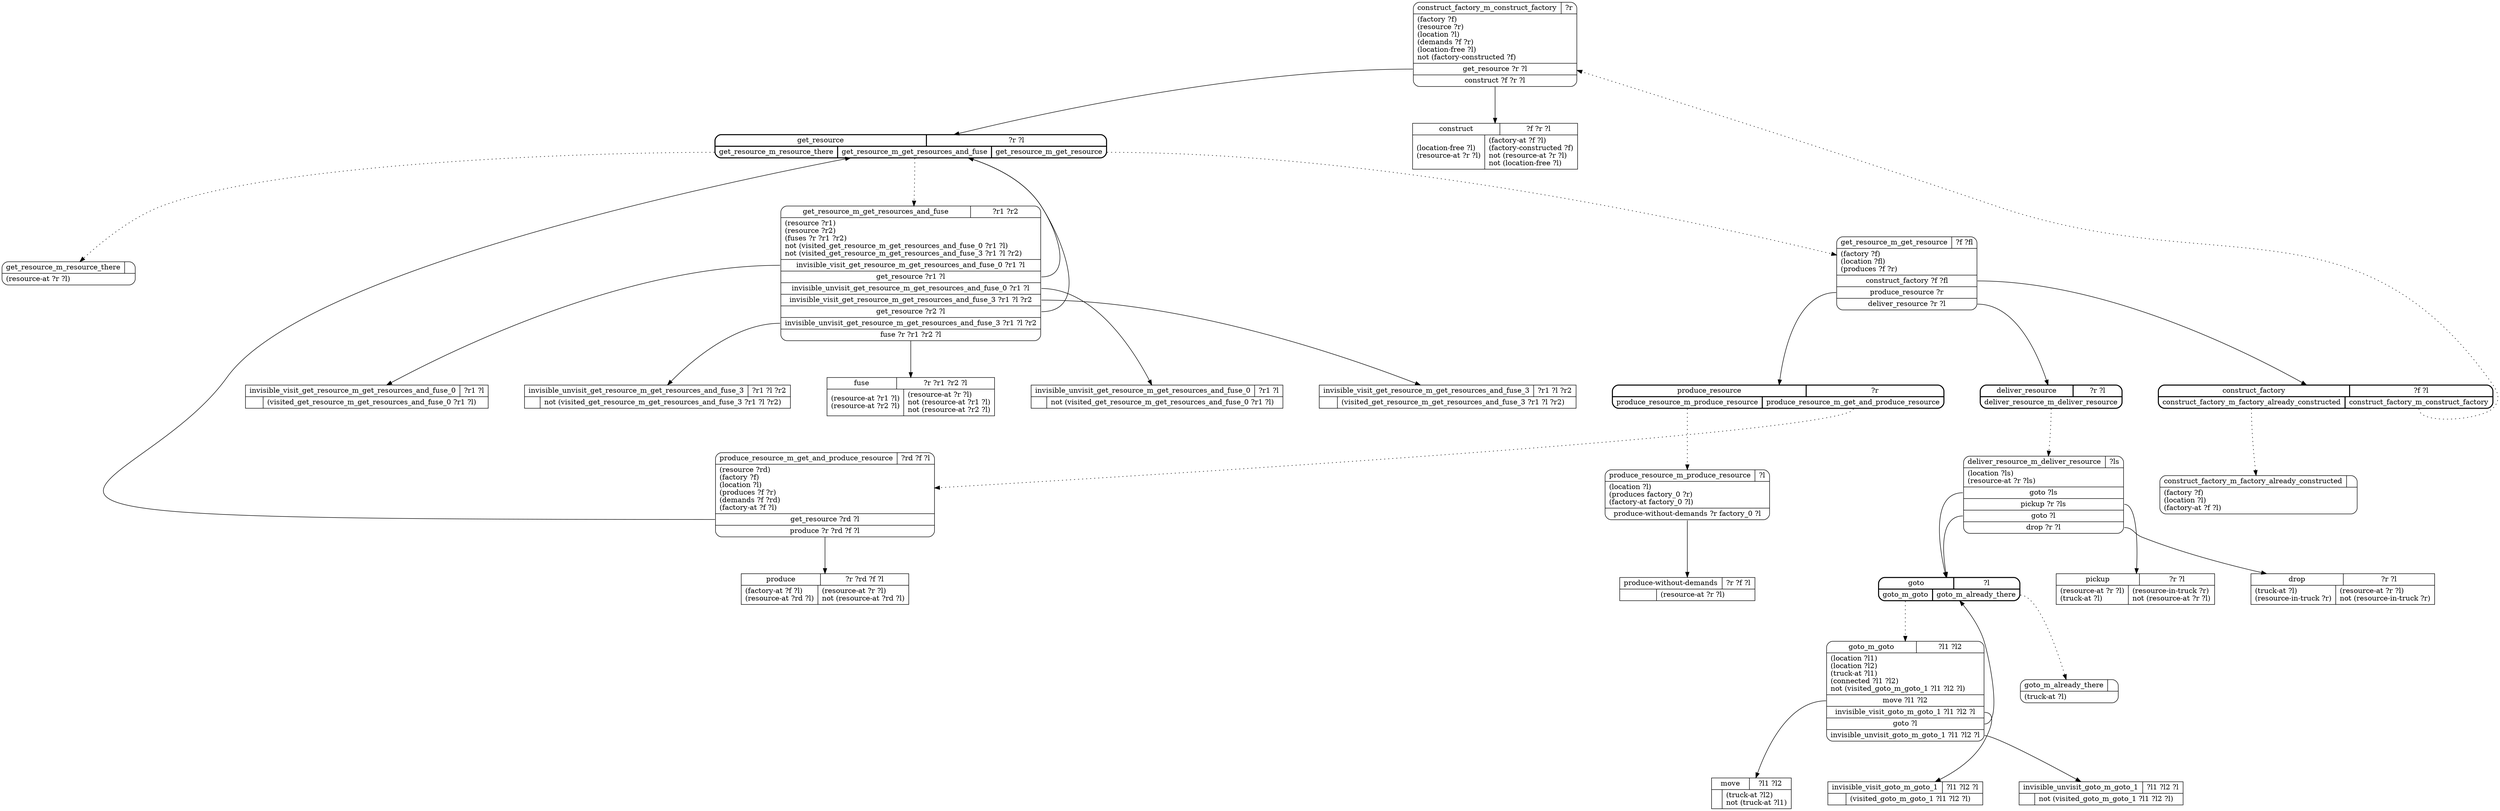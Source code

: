 // Generated by Hype
digraph "factories" {
  nodesep=1
  ranksep=1
  // Operators
  node [shape=record]
  "construct" [
    label="{{\N|?f ?r ?l}|{(location-free ?l)\l(resource-at ?r ?l)\l|(factory-at ?f ?l)\l(factory-constructed ?f)\lnot (resource-at ?r ?l)\lnot (location-free ?l)\l}}"
  ]
  "fuse" [
    label="{{\N|?r ?r1 ?r2 ?l}|{(resource-at ?r1 ?l)\l(resource-at ?r2 ?l)\l|(resource-at ?r ?l)\lnot (resource-at ?r1 ?l)\lnot (resource-at ?r2 ?l)\l}}"
  ]
  "produce-without-demands" [
    label="{{\N|?r ?f ?l}|{|(resource-at ?r ?l)\l}}"
  ]
  "produce" [
    label="{{\N|?r ?rd ?f ?l}|{(factory-at ?f ?l)\l(resource-at ?rd ?l)\l|(resource-at ?r ?l)\lnot (resource-at ?rd ?l)\l}}"
  ]
  "pickup" [
    label="{{\N|?r ?l}|{(resource-at ?r ?l)\l(truck-at ?l)\l|(resource-in-truck ?r)\lnot (resource-at ?r ?l)\l}}"
  ]
  "drop" [
    label="{{\N|?r ?l}|{(truck-at ?l)\l(resource-in-truck ?r)\l|(resource-at ?r ?l)\lnot (resource-in-truck ?r)\l}}"
  ]
  "move" [
    label="{{\N|?l1 ?l2}|{|(truck-at ?l2)\lnot (truck-at ?l1)\l}}"
  ]
  "invisible_visit_get_resource_m_get_resources_and_fuse_0" [
    label="{{\N|?r1 ?l}|{|(visited_get_resource_m_get_resources_and_fuse_0 ?r1 ?l)\l}}"
  ]
  "invisible_unvisit_get_resource_m_get_resources_and_fuse_0" [
    label="{{\N|?r1 ?l}|{|not (visited_get_resource_m_get_resources_and_fuse_0 ?r1 ?l)\l}}"
  ]
  "invisible_visit_get_resource_m_get_resources_and_fuse_3" [
    label="{{\N|?r1 ?l ?r2}|{|(visited_get_resource_m_get_resources_and_fuse_3 ?r1 ?l ?r2)\l}}"
  ]
  "invisible_unvisit_get_resource_m_get_resources_and_fuse_3" [
    label="{{\N|?r1 ?l ?r2}|{|not (visited_get_resource_m_get_resources_and_fuse_3 ?r1 ?l ?r2)\l}}"
  ]
  "invisible_visit_goto_m_goto_1" [
    label="{{\N|?l1 ?l2 ?l}|{|(visited_goto_m_goto_1 ?l1 ?l2 ?l)\l}}"
  ]
  "invisible_unvisit_goto_m_goto_1" [
    label="{{\N|?l1 ?l2 ?l}|{|not (visited_goto_m_goto_1 ?l1 ?l2 ?l)\l}}"
  ]
  // Methods
  node [shape=Mrecord]
  "construct_factory" [
    style=bold
    label="{{\N|?f ?l}|{<0>construct_factory_m_factory_already_constructed|<1>construct_factory_m_construct_factory}}"
  ]
  "construct_factory_m_factory_already_constructed" [
    label="{{\N|}|(factory ?f)\l(location ?l)\l(factory-at ?f ?l)\l}"
  ]
  "construct_factory":0 -> "construct_factory_m_factory_already_constructed" [style=dotted]
  "construct_factory_m_construct_factory" [
    label="{{\N|?r}|(factory ?f)\l(resource ?r)\l(location ?l)\l(demands ?f ?r)\l(location-free ?l)\lnot (factory-constructed ?f)\l|<0>get_resource ?r ?l|<1>construct ?f ?r ?l}"
  ]
  "construct_factory":1 -> "construct_factory_m_construct_factory" [style=dotted]
  "construct_factory_m_construct_factory":0 -> "get_resource"
  "construct_factory_m_construct_factory":1 -> "construct"
  "get_resource" [
    style=bold
    label="{{\N|?r ?l}|{<0>get_resource_m_resource_there|<1>get_resource_m_get_resources_and_fuse|<2>get_resource_m_get_resource}}"
  ]
  "get_resource_m_resource_there" [
    label="{{\N|}|(resource-at ?r ?l)\l}"
  ]
  "get_resource":0 -> "get_resource_m_resource_there" [style=dotted]
  "get_resource_m_get_resources_and_fuse" [
    label="{{\N|?r1 ?r2}|(resource ?r1)\l(resource ?r2)\l(fuses ?r ?r1 ?r2)\lnot (visited_get_resource_m_get_resources_and_fuse_0 ?r1 ?l)\lnot (visited_get_resource_m_get_resources_and_fuse_3 ?r1 ?l ?r2)\l|<0>invisible_visit_get_resource_m_get_resources_and_fuse_0 ?r1 ?l|<1>get_resource ?r1 ?l|<2>invisible_unvisit_get_resource_m_get_resources_and_fuse_0 ?r1 ?l|<3>invisible_visit_get_resource_m_get_resources_and_fuse_3 ?r1 ?l ?r2|<4>get_resource ?r2 ?l|<5>invisible_unvisit_get_resource_m_get_resources_and_fuse_3 ?r1 ?l ?r2|<6>fuse ?r ?r1 ?r2 ?l}"
  ]
  "get_resource":1 -> "get_resource_m_get_resources_and_fuse" [style=dotted]
  "get_resource_m_get_resources_and_fuse":0 -> "invisible_visit_get_resource_m_get_resources_and_fuse_0"
  "get_resource_m_get_resources_and_fuse":1 -> "get_resource"
  "get_resource_m_get_resources_and_fuse":2 -> "invisible_unvisit_get_resource_m_get_resources_and_fuse_0"
  "get_resource_m_get_resources_and_fuse":3 -> "invisible_visit_get_resource_m_get_resources_and_fuse_3"
  "get_resource_m_get_resources_and_fuse":4 -> "get_resource"
  "get_resource_m_get_resources_and_fuse":5 -> "invisible_unvisit_get_resource_m_get_resources_and_fuse_3"
  "get_resource_m_get_resources_and_fuse":6 -> "fuse"
  "get_resource_m_get_resource" [
    label="{{\N|?f ?fl}|(factory ?f)\l(location ?fl)\l(produces ?f ?r)\l|<0>construct_factory ?f ?fl|<1>produce_resource ?r|<2>deliver_resource ?r ?l}"
  ]
  "get_resource":2 -> "get_resource_m_get_resource" [style=dotted]
  "get_resource_m_get_resource":0 -> "construct_factory"
  "get_resource_m_get_resource":1 -> "produce_resource"
  "get_resource_m_get_resource":2 -> "deliver_resource"
  "produce_resource" [
    style=bold
    label="{{\N|?r}|{<0>produce_resource_m_produce_resource|<1>produce_resource_m_get_and_produce_resource}}"
  ]
  "produce_resource_m_produce_resource" [
    label="{{\N|?l}|(location ?l)\l(produces factory_0 ?r)\l(factory-at factory_0 ?l)\l|<0>produce-without-demands ?r factory_0 ?l}"
  ]
  "produce_resource":0 -> "produce_resource_m_produce_resource" [style=dotted]
  "produce_resource_m_produce_resource":0 -> "produce-without-demands"
  "produce_resource_m_get_and_produce_resource" [
    label="{{\N|?rd ?f ?l}|(resource ?rd)\l(factory ?f)\l(location ?l)\l(produces ?f ?r)\l(demands ?f ?rd)\l(factory-at ?f ?l)\l|<0>get_resource ?rd ?l|<1>produce ?r ?rd ?f ?l}"
  ]
  "produce_resource":1 -> "produce_resource_m_get_and_produce_resource" [style=dotted]
  "produce_resource_m_get_and_produce_resource":0 -> "get_resource"
  "produce_resource_m_get_and_produce_resource":1 -> "produce"
  "deliver_resource" [
    style=bold
    label="{{\N|?r ?l}|{<0>deliver_resource_m_deliver_resource}}"
  ]
  "deliver_resource_m_deliver_resource" [
    label="{{\N|?ls}|(location ?ls)\l(resource-at ?r ?ls)\l|<0>goto ?ls|<1>pickup ?r ?ls|<2>goto ?l|<3>drop ?r ?l}"
  ]
  "deliver_resource":0 -> "deliver_resource_m_deliver_resource" [style=dotted]
  "deliver_resource_m_deliver_resource":0 -> "goto"
  "deliver_resource_m_deliver_resource":1 -> "pickup"
  "deliver_resource_m_deliver_resource":2 -> "goto"
  "deliver_resource_m_deliver_resource":3 -> "drop"
  "goto" [
    style=bold
    label="{{\N|?l}|{<0>goto_m_goto|<1>goto_m_already_there}}"
  ]
  "goto_m_goto" [
    label="{{\N|?l1 ?l2}|(location ?l1)\l(location ?l2)\l(truck-at ?l1)\l(connected ?l1 ?l2)\lnot (visited_goto_m_goto_1 ?l1 ?l2 ?l)\l|<0>move ?l1 ?l2|<1>invisible_visit_goto_m_goto_1 ?l1 ?l2 ?l|<2>goto ?l|<3>invisible_unvisit_goto_m_goto_1 ?l1 ?l2 ?l}"
  ]
  "goto":0 -> "goto_m_goto" [style=dotted]
  "goto_m_goto":0 -> "move"
  "goto_m_goto":1 -> "invisible_visit_goto_m_goto_1"
  "goto_m_goto":2 -> "goto"
  "goto_m_goto":3 -> "invisible_unvisit_goto_m_goto_1"
  "goto_m_already_there" [
    label="{{\N|}|(truck-at ?l)\l}"
  ]
  "goto":1 -> "goto_m_already_there" [style=dotted]
}
